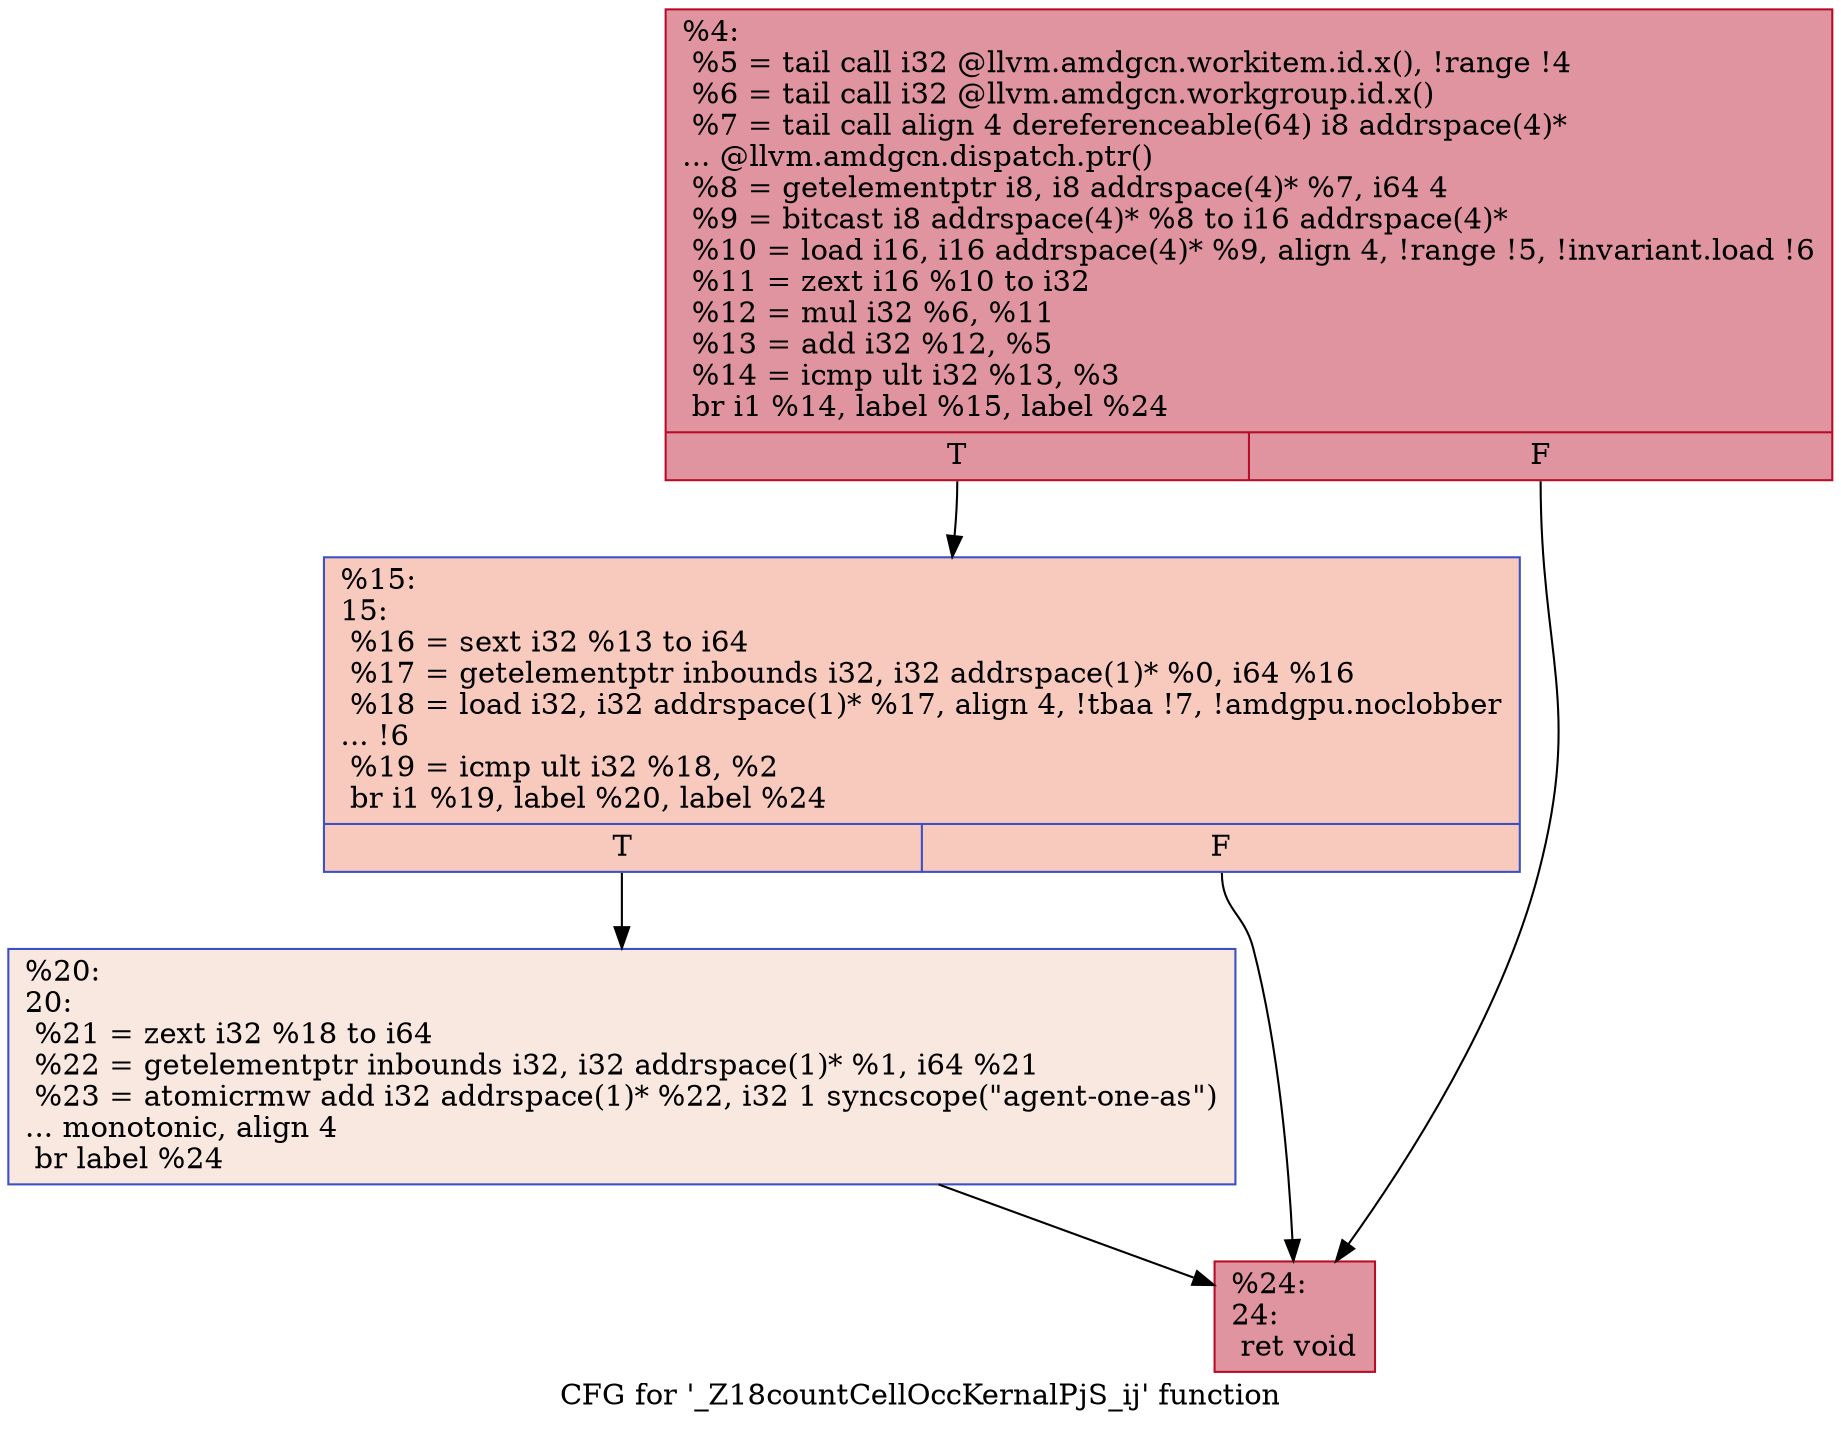 digraph "CFG for '_Z18countCellOccKernalPjS_ij' function" {
	label="CFG for '_Z18countCellOccKernalPjS_ij' function";

	Node0x63a40c0 [shape=record,color="#b70d28ff", style=filled, fillcolor="#b70d2870",label="{%4:\l  %5 = tail call i32 @llvm.amdgcn.workitem.id.x(), !range !4\l  %6 = tail call i32 @llvm.amdgcn.workgroup.id.x()\l  %7 = tail call align 4 dereferenceable(64) i8 addrspace(4)*\l... @llvm.amdgcn.dispatch.ptr()\l  %8 = getelementptr i8, i8 addrspace(4)* %7, i64 4\l  %9 = bitcast i8 addrspace(4)* %8 to i16 addrspace(4)*\l  %10 = load i16, i16 addrspace(4)* %9, align 4, !range !5, !invariant.load !6\l  %11 = zext i16 %10 to i32\l  %12 = mul i32 %6, %11\l  %13 = add i32 %12, %5\l  %14 = icmp ult i32 %13, %3\l  br i1 %14, label %15, label %24\l|{<s0>T|<s1>F}}"];
	Node0x63a40c0:s0 -> Node0x63a4110;
	Node0x63a40c0:s1 -> Node0x63a6050;
	Node0x63a4110 [shape=record,color="#3d50c3ff", style=filled, fillcolor="#ef886b70",label="{%15:\l15:                                               \l  %16 = sext i32 %13 to i64\l  %17 = getelementptr inbounds i32, i32 addrspace(1)* %0, i64 %16\l  %18 = load i32, i32 addrspace(1)* %17, align 4, !tbaa !7, !amdgpu.noclobber\l... !6\l  %19 = icmp ult i32 %18, %2\l  br i1 %19, label %20, label %24\l|{<s0>T|<s1>F}}"];
	Node0x63a4110:s0 -> Node0x63a6bd0;
	Node0x63a4110:s1 -> Node0x63a6050;
	Node0x63a6bd0 [shape=record,color="#3d50c3ff", style=filled, fillcolor="#f1ccb870",label="{%20:\l20:                                               \l  %21 = zext i32 %18 to i64\l  %22 = getelementptr inbounds i32, i32 addrspace(1)* %1, i64 %21\l  %23 = atomicrmw add i32 addrspace(1)* %22, i32 1 syncscope(\"agent-one-as\")\l... monotonic, align 4\l  br label %24\l}"];
	Node0x63a6bd0 -> Node0x63a6050;
	Node0x63a6050 [shape=record,color="#b70d28ff", style=filled, fillcolor="#b70d2870",label="{%24:\l24:                                               \l  ret void\l}"];
}
